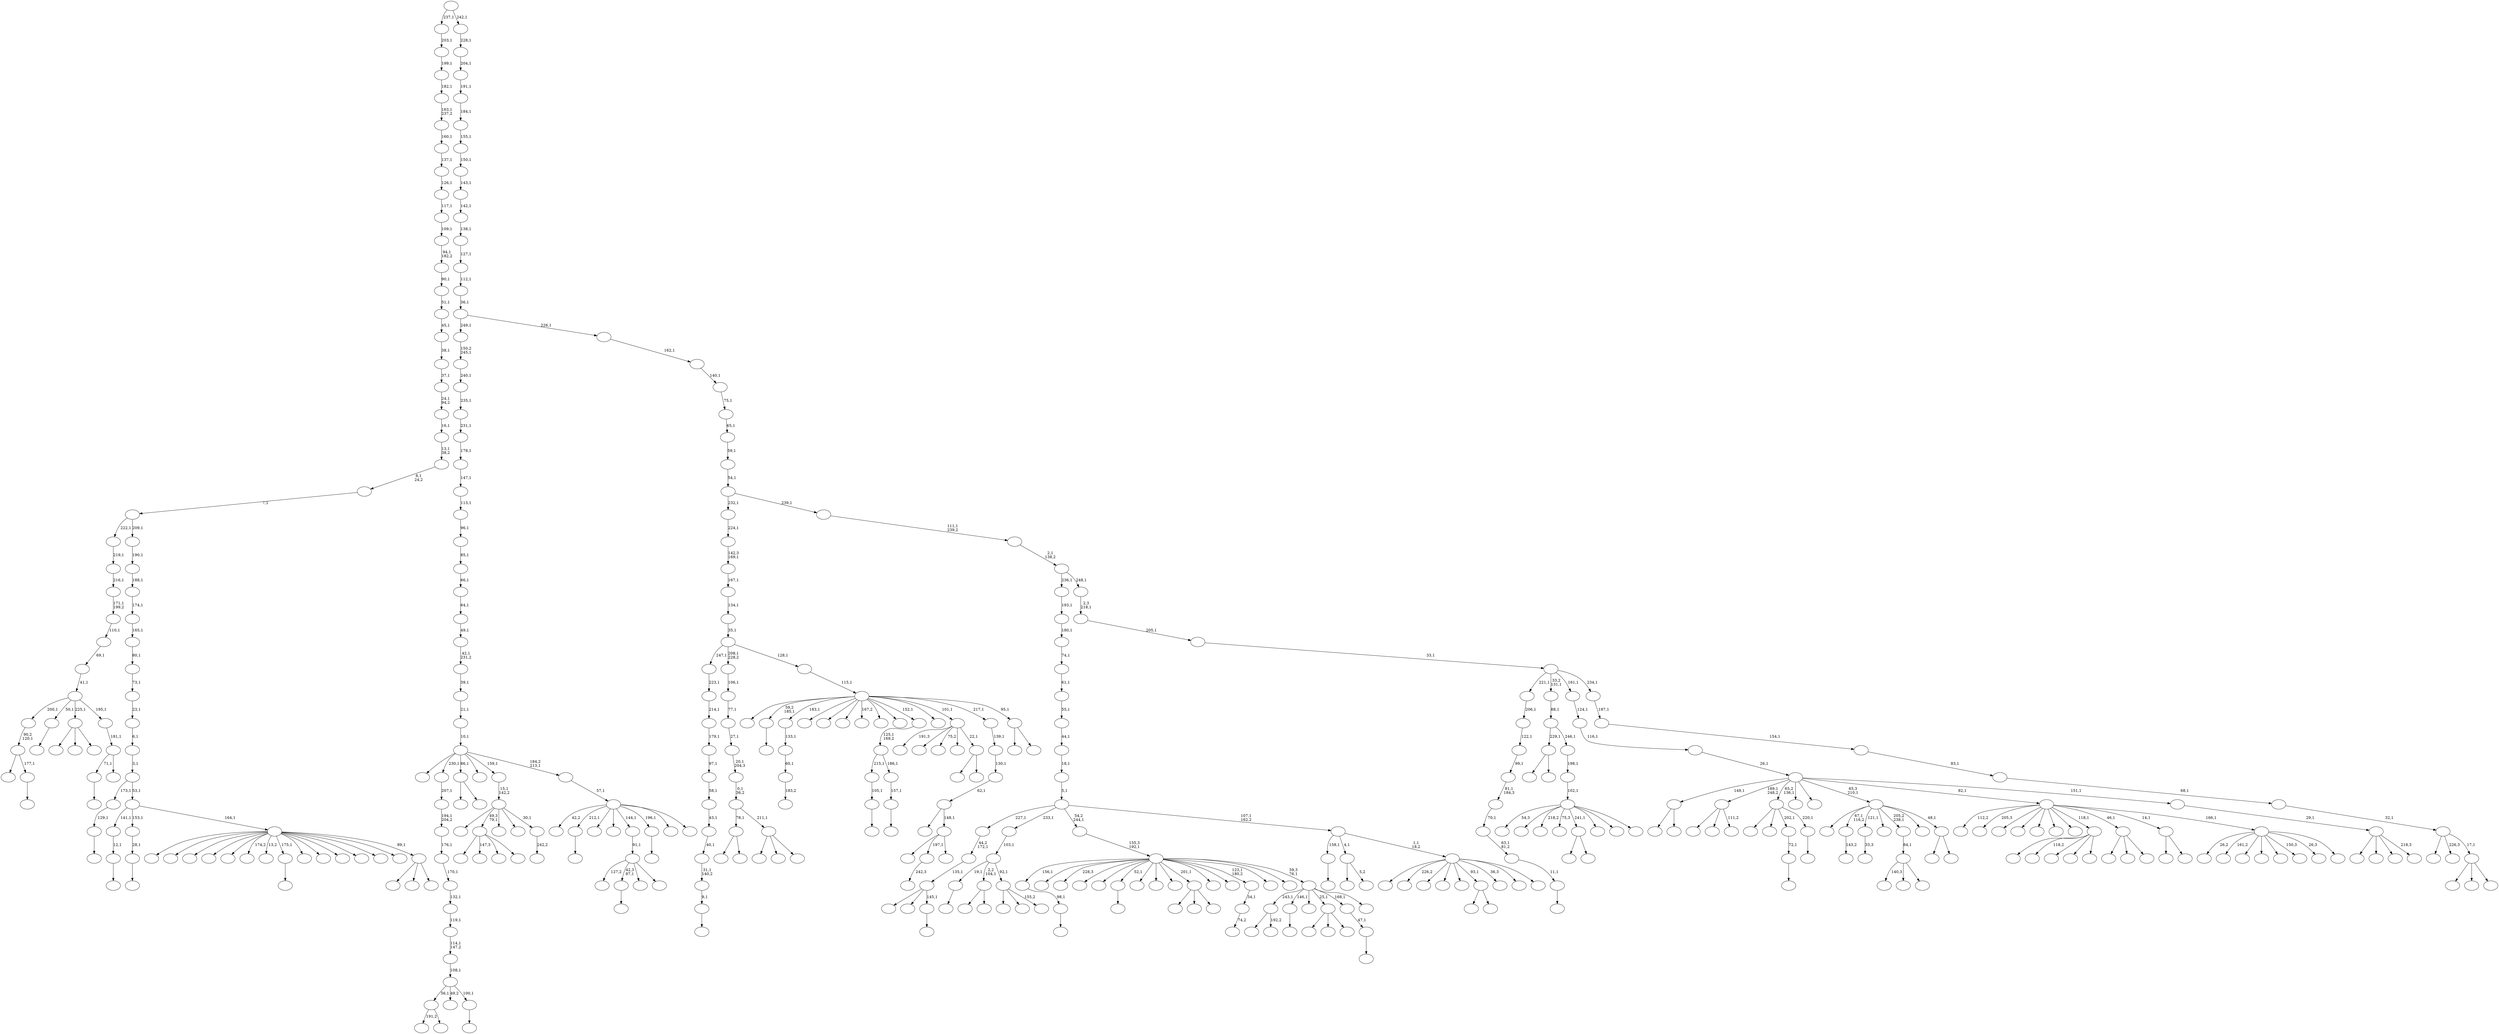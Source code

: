 digraph T {
	450 [label=""]
	449 [label=""]
	448 [label=""]
	447 [label=""]
	446 [label=""]
	445 [label=""]
	444 [label=""]
	443 [label=""]
	442 [label=""]
	441 [label=""]
	440 [label=""]
	439 [label=""]
	438 [label=""]
	437 [label=""]
	436 [label=""]
	435 [label=""]
	434 [label=""]
	433 [label=""]
	432 [label=""]
	431 [label=""]
	430 [label=""]
	429 [label=""]
	428 [label=""]
	427 [label=""]
	426 [label=""]
	425 [label=""]
	424 [label=""]
	423 [label=""]
	422 [label=""]
	421 [label=""]
	420 [label=""]
	419 [label=""]
	418 [label=""]
	417 [label=""]
	416 [label=""]
	415 [label=""]
	414 [label=""]
	413 [label=""]
	412 [label=""]
	411 [label=""]
	410 [label=""]
	409 [label=""]
	408 [label=""]
	407 [label=""]
	406 [label=""]
	405 [label=""]
	404 [label=""]
	403 [label=""]
	402 [label=""]
	401 [label=""]
	400 [label=""]
	399 [label=""]
	398 [label=""]
	397 [label=""]
	396 [label=""]
	395 [label=""]
	394 [label=""]
	393 [label=""]
	392 [label=""]
	391 [label=""]
	390 [label=""]
	389 [label=""]
	388 [label=""]
	387 [label=""]
	386 [label=""]
	385 [label=""]
	384 [label=""]
	383 [label=""]
	382 [label=""]
	381 [label=""]
	380 [label=""]
	379 [label=""]
	378 [label=""]
	377 [label=""]
	376 [label=""]
	375 [label=""]
	374 [label=""]
	373 [label=""]
	372 [label=""]
	371 [label=""]
	370 [label=""]
	369 [label=""]
	368 [label=""]
	367 [label=""]
	366 [label=""]
	365 [label=""]
	364 [label=""]
	363 [label=""]
	362 [label=""]
	361 [label=""]
	360 [label=""]
	359 [label=""]
	358 [label=""]
	357 [label=""]
	356 [label=""]
	355 [label=""]
	354 [label=""]
	353 [label=""]
	352 [label=""]
	351 [label=""]
	350 [label=""]
	349 [label=""]
	348 [label=""]
	347 [label=""]
	346 [label=""]
	345 [label=""]
	344 [label=""]
	343 [label=""]
	342 [label=""]
	341 [label=""]
	340 [label=""]
	339 [label=""]
	338 [label=""]
	337 [label=""]
	336 [label=""]
	335 [label=""]
	334 [label=""]
	333 [label=""]
	332 [label=""]
	331 [label=""]
	330 [label=""]
	329 [label=""]
	328 [label=""]
	327 [label=""]
	326 [label=""]
	325 [label=""]
	324 [label=""]
	323 [label=""]
	322 [label=""]
	321 [label=""]
	320 [label=""]
	319 [label=""]
	318 [label=""]
	317 [label=""]
	316 [label=""]
	315 [label=""]
	314 [label=""]
	313 [label=""]
	312 [label=""]
	311 [label=""]
	310 [label=""]
	309 [label=""]
	308 [label=""]
	307 [label=""]
	306 [label=""]
	305 [label=""]
	304 [label=""]
	303 [label=""]
	302 [label=""]
	301 [label=""]
	300 [label=""]
	299 [label=""]
	298 [label=""]
	297 [label=""]
	296 [label=""]
	295 [label=""]
	294 [label=""]
	293 [label=""]
	292 [label=""]
	291 [label=""]
	290 [label=""]
	289 [label=""]
	288 [label=""]
	287 [label=""]
	286 [label=""]
	285 [label=""]
	284 [label=""]
	283 [label=""]
	282 [label=""]
	281 [label=""]
	280 [label=""]
	279 [label=""]
	278 [label=""]
	277 [label=""]
	276 [label=""]
	275 [label=""]
	274 [label=""]
	273 [label=""]
	272 [label=""]
	271 [label=""]
	270 [label=""]
	269 [label=""]
	268 [label=""]
	267 [label=""]
	266 [label=""]
	265 [label=""]
	264 [label=""]
	263 [label=""]
	262 [label=""]
	261 [label=""]
	260 [label=""]
	259 [label=""]
	258 [label=""]
	257 [label=""]
	256 [label=""]
	255 [label=""]
	254 [label=""]
	253 [label=""]
	252 [label=""]
	251 [label=""]
	250 [label=""]
	249 [label=""]
	248 [label=""]
	247 [label=""]
	246 [label=""]
	245 [label=""]
	244 [label=""]
	243 [label=""]
	242 [label=""]
	241 [label=""]
	240 [label=""]
	239 [label=""]
	238 [label=""]
	237 [label=""]
	236 [label=""]
	235 [label=""]
	234 [label=""]
	233 [label=""]
	232 [label=""]
	231 [label=""]
	230 [label=""]
	229 [label=""]
	228 [label=""]
	227 [label=""]
	226 [label=""]
	225 [label=""]
	224 [label=""]
	223 [label=""]
	222 [label=""]
	221 [label=""]
	220 [label=""]
	219 [label=""]
	218 [label=""]
	217 [label=""]
	216 [label=""]
	215 [label=""]
	214 [label=""]
	213 [label=""]
	212 [label=""]
	211 [label=""]
	210 [label=""]
	209 [label=""]
	208 [label=""]
	207 [label=""]
	206 [label=""]
	205 [label=""]
	204 [label=""]
	203 [label=""]
	202 [label=""]
	201 [label=""]
	200 [label=""]
	199 [label=""]
	198 [label=""]
	197 [label=""]
	196 [label=""]
	195 [label=""]
	194 [label=""]
	193 [label=""]
	192 [label=""]
	191 [label=""]
	190 [label=""]
	189 [label=""]
	188 [label=""]
	187 [label=""]
	186 [label=""]
	185 [label=""]
	184 [label=""]
	183 [label=""]
	182 [label=""]
	181 [label=""]
	180 [label=""]
	179 [label=""]
	178 [label=""]
	177 [label=""]
	176 [label=""]
	175 [label=""]
	174 [label=""]
	173 [label=""]
	172 [label=""]
	171 [label=""]
	170 [label=""]
	169 [label=""]
	168 [label=""]
	167 [label=""]
	166 [label=""]
	165 [label=""]
	164 [label=""]
	163 [label=""]
	162 [label=""]
	161 [label=""]
	160 [label=""]
	159 [label=""]
	158 [label=""]
	157 [label=""]
	156 [label=""]
	155 [label=""]
	154 [label=""]
	153 [label=""]
	152 [label=""]
	151 [label=""]
	150 [label=""]
	149 [label=""]
	148 [label=""]
	147 [label=""]
	146 [label=""]
	145 [label=""]
	144 [label=""]
	143 [label=""]
	142 [label=""]
	141 [label=""]
	140 [label=""]
	139 [label=""]
	138 [label=""]
	137 [label=""]
	136 [label=""]
	135 [label=""]
	134 [label=""]
	133 [label=""]
	132 [label=""]
	131 [label=""]
	130 [label=""]
	129 [label=""]
	128 [label=""]
	127 [label=""]
	126 [label=""]
	125 [label=""]
	124 [label=""]
	123 [label=""]
	122 [label=""]
	121 [label=""]
	120 [label=""]
	119 [label=""]
	118 [label=""]
	117 [label=""]
	116 [label=""]
	115 [label=""]
	114 [label=""]
	113 [label=""]
	112 [label=""]
	111 [label=""]
	110 [label=""]
	109 [label=""]
	108 [label=""]
	107 [label=""]
	106 [label=""]
	105 [label=""]
	104 [label=""]
	103 [label=""]
	102 [label=""]
	101 [label=""]
	100 [label=""]
	99 [label=""]
	98 [label=""]
	97 [label=""]
	96 [label=""]
	95 [label=""]
	94 [label=""]
	93 [label=""]
	92 [label=""]
	91 [label=""]
	90 [label=""]
	89 [label=""]
	88 [label=""]
	87 [label=""]
	86 [label=""]
	85 [label=""]
	84 [label=""]
	83 [label=""]
	82 [label=""]
	81 [label=""]
	80 [label=""]
	79 [label=""]
	78 [label=""]
	77 [label=""]
	76 [label=""]
	75 [label=""]
	74 [label=""]
	73 [label=""]
	72 [label=""]
	71 [label=""]
	70 [label=""]
	69 [label=""]
	68 [label=""]
	67 [label=""]
	66 [label=""]
	65 [label=""]
	64 [label=""]
	63 [label=""]
	62 [label=""]
	61 [label=""]
	60 [label=""]
	59 [label=""]
	58 [label=""]
	57 [label=""]
	56 [label=""]
	55 [label=""]
	54 [label=""]
	53 [label=""]
	52 [label=""]
	51 [label=""]
	50 [label=""]
	49 [label=""]
	48 [label=""]
	47 [label=""]
	46 [label=""]
	45 [label=""]
	44 [label=""]
	43 [label=""]
	42 [label=""]
	41 [label=""]
	40 [label=""]
	39 [label=""]
	38 [label=""]
	37 [label=""]
	36 [label=""]
	35 [label=""]
	34 [label=""]
	33 [label=""]
	32 [label=""]
	31 [label=""]
	30 [label=""]
	29 [label=""]
	28 [label=""]
	27 [label=""]
	26 [label=""]
	25 [label=""]
	24 [label=""]
	23 [label=""]
	22 [label=""]
	21 [label=""]
	20 [label=""]
	19 [label=""]
	18 [label=""]
	17 [label=""]
	16 [label=""]
	15 [label=""]
	14 [label=""]
	13 [label=""]
	12 [label=""]
	11 [label=""]
	10 [label=""]
	9 [label=""]
	8 [label=""]
	7 [label=""]
	6 [label=""]
	5 [label=""]
	4 [label=""]
	3 [label=""]
	2 [label=""]
	1 [label=""]
	0 [label=""]
	449 -> 450 [label=""]
	448 -> 449 [label="98,1"]
	436 -> 437 [label=""]
	434 -> 435 [label=""]
	429 -> 438 [label=""]
	429 -> 430 [label=""]
	409 -> 410 [label=""]
	407 -> 408 [label=""]
	406 -> 407 [label="9,1"]
	405 -> 406 [label="31,1\n140,2"]
	404 -> 405 [label="40,1"]
	403 -> 404 [label="43,1"]
	402 -> 403 [label="58,1"]
	401 -> 402 [label="97,1"]
	400 -> 401 [label="179,1"]
	399 -> 400 [label="214,1"]
	398 -> 399 [label="223,1"]
	387 -> 388 [label=""]
	385 -> 386 [label="183,2"]
	384 -> 385 [label="60,1"]
	383 -> 384 [label="133,1"]
	381 -> 382 [label=""]
	380 -> 427 [label=""]
	380 -> 424 [label=""]
	380 -> 381 [label="145,1"]
	379 -> 380 [label="135,1"]
	378 -> 379 [label="44,2\n172,1"]
	376 -> 377 [label=""]
	370 -> 371 [label=""]
	369 -> 370 [label="105,1"]
	362 -> 414 [label="191,2"]
	362 -> 363 [label=""]
	349 -> 425 [label=""]
	349 -> 394 [label=""]
	349 -> 350 [label="111,2"]
	342 -> 343 [label=""]
	341 -> 362 [label="56,1"]
	341 -> 358 [label="49,2"]
	341 -> 342 [label="100,1"]
	340 -> 341 [label="108,1"]
	339 -> 340 [label="114,1\n147,2"]
	338 -> 339 [label="119,1"]
	337 -> 338 [label="132,1"]
	336 -> 337 [label="170,1"]
	335 -> 336 [label="176,1"]
	334 -> 335 [label="194,1\n204,2"]
	333 -> 334 [label="207,1"]
	328 -> 329 [label="143,2"]
	318 -> 319 [label=""]
	316 -> 317 [label=""]
	311 -> 444 [label=""]
	311 -> 391 [label="147,3"]
	311 -> 354 [label=""]
	311 -> 312 [label=""]
	306 -> 307 [label=""]
	305 -> 306 [label="12,1"]
	300 -> 301 [label=""]
	299 -> 300 [label="129,1"]
	296 -> 297 [label=""]
	295 -> 296 [label="72,1"]
	293 -> 294 [label=""]
	290 -> 291 [label="33,3"]
	287 -> 322 [label=""]
	287 -> 288 [label=""]
	285 -> 428 [label=""]
	285 -> 286 [label="192,2"]
	282 -> 283 [label=""]
	281 -> 355 [label=""]
	281 -> 282 [label="177,1"]
	280 -> 281 [label="90,2\n120,1"]
	278 -> 279 [label=""]
	275 -> 276 [label=""]
	274 -> 442 [label=""]
	274 -> 345 [label=""]
	274 -> 295 [label="202,1"]
	274 -> 275 [label="220,1"]
	262 -> 263 [label=""]
	261 -> 262 [label="11,1"]
	260 -> 261 [label="63,1\n81,2"]
	259 -> 260 [label="70,1"]
	258 -> 259 [label="81,1\n184,3"]
	257 -> 258 [label="99,1"]
	256 -> 257 [label="122,1"]
	255 -> 256 [label="206,1"]
	250 -> 389 [label=""]
	250 -> 253 [label=""]
	250 -> 251 [label=""]
	248 -> 249 [label=""]
	244 -> 433 [label="127,2"]
	244 -> 316 [label="42,3\n87,1"]
	244 -> 303 [label=""]
	244 -> 245 [label=""]
	243 -> 244 [label="91,1"]
	241 -> 242 [label=""]
	240 -> 241 [label="157,1"]
	239 -> 369 [label="215,1"]
	239 -> 240 [label="186,1"]
	238 -> 239 [label="125,1\n169,2"]
	236 -> 367 [label=""]
	236 -> 237 [label=""]
	226 -> 413 [label=""]
	226 -> 227 [label=""]
	224 -> 332 [label=""]
	224 -> 325 [label="118,2"]
	224 -> 273 [label=""]
	224 -> 228 [label=""]
	224 -> 225 [label=""]
	220 -> 431 [label=""]
	220 -> 330 [label=""]
	220 -> 221 [label=""]
	218 -> 390 [label=""]
	218 -> 219 [label=""]
	215 -> 267 [label=""]
	215 -> 233 [label=""]
	215 -> 216 [label=""]
	213 -> 324 [label=""]
	213 -> 214 [label=""]
	211 -> 313 [label=""]
	211 -> 212 [label=""]
	209 -> 445 [label=""]
	209 -> 432 [label=""]
	209 -> 210 [label=""]
	207 -> 208 [label=""]
	206 -> 207 [label="28,1"]
	203 -> 373 [label=""]
	203 -> 204 [label="5,2"]
	201 -> 202 [label=""]
	200 -> 201 [label="47,1"]
	198 -> 199 [label="74,2"]
	197 -> 198 [label="34,1"]
	190 -> 326 [label="140,3"]
	190 -> 205 [label=""]
	190 -> 191 [label=""]
	189 -> 190 [label="84,1"]
	187 -> 374 [label=""]
	187 -> 308 [label=""]
	187 -> 188 [label=""]
	186 -> 226 [label="78,1"]
	186 -> 187 [label="211,1"]
	185 -> 186 [label="0,1\n36,2"]
	184 -> 185 [label="20,1\n204,3"]
	183 -> 184 [label="27,1"]
	182 -> 183 [label="77,1"]
	181 -> 182 [label="106,1"]
	175 -> 176 [label="242,2"]
	174 -> 393 [label=""]
	174 -> 311 [label="49,3\n79,1"]
	174 -> 277 [label=""]
	174 -> 272 [label=""]
	174 -> 175 [label="30,1"]
	173 -> 174 [label="15,1\n142,2"]
	171 -> 268 [label=""]
	171 -> 172 [label=""]
	167 -> 168 [label=""]
	163 -> 164 [label="242,3"]
	160 -> 409 [label="71,1"]
	160 -> 161 [label=""]
	159 -> 160 [label="181,1"]
	158 -> 280 [label="200,1"]
	158 -> 248 [label="50,1"]
	158 -> 220 [label="225,1"]
	158 -> 159 [label="195,1"]
	157 -> 158 [label="41,1"]
	156 -> 157 [label="69,1"]
	155 -> 156 [label="110,1"]
	154 -> 155 [label="171,1\n199,2"]
	153 -> 154 [label="216,1"]
	152 -> 153 [label="219,1"]
	150 -> 352 [label=""]
	150 -> 270 [label=""]
	150 -> 151 [label="155,2"]
	149 -> 436 [label="19,1"]
	149 -> 211 [label="2,2\n104,1"]
	149 -> 150 [label="92,1"]
	148 -> 149 [label="103,1"]
	146 -> 392 [label=""]
	146 -> 147 [label=""]
	145 -> 420 [label="191,3"]
	145 -> 353 [label=""]
	145 -> 252 [label="75,2"]
	145 -> 230 [label=""]
	145 -> 146 [label="22,1"]
	142 -> 447 [label=""]
	142 -> 163 [label="197,1"]
	142 -> 143 [label=""]
	141 -> 351 [label=""]
	141 -> 142 [label="148,1"]
	140 -> 141 [label="62,1"]
	139 -> 140 [label="130,1"]
	138 -> 139 [label="139,1"]
	136 -> 269 [label=""]
	136 -> 137 [label=""]
	135 -> 365 [label=""]
	135 -> 328 [label="67,1\n116,2"]
	135 -> 290 [label="121,1"]
	135 -> 196 [label=""]
	135 -> 189 [label="205,2\n238,1"]
	135 -> 178 [label=""]
	135 -> 136 [label="48,1"]
	132 -> 285 [label="243,1"]
	132 -> 278 [label="146,1"]
	132 -> 264 [label=""]
	132 -> 209 [label="25,1"]
	132 -> 200 [label="168,1"]
	132 -> 133 [label=""]
	131 -> 448 [label="156,1"]
	131 -> 426 [label=""]
	131 -> 423 [label="228,3"]
	131 -> 360 [label=""]
	131 -> 344 [label=""]
	131 -> 318 [label="52,1"]
	131 -> 304 [label=""]
	131 -> 284 [label=""]
	131 -> 266 [label=""]
	131 -> 250 [label="201,1"]
	131 -> 247 [label=""]
	131 -> 217 [label=""]
	131 -> 197 [label="123,1\n180,2"]
	131 -> 180 [label=""]
	131 -> 166 [label=""]
	131 -> 132 [label="59,3\n76,1"]
	130 -> 131 [label="155,3\n192,1"]
	128 -> 421 [label="54,3"]
	128 -> 419 [label=""]
	128 -> 417 [label="218,2"]
	128 -> 302 [label="75,3"]
	128 -> 287 [label="241,1"]
	128 -> 193 [label=""]
	128 -> 169 [label=""]
	128 -> 129 [label=""]
	127 -> 128 [label="102,1"]
	126 -> 127 [label="198,1"]
	125 -> 218 [label="229,1"]
	125 -> 126 [label="246,1"]
	124 -> 125 [label="88,1"]
	122 -> 357 [label=""]
	122 -> 321 [label="226,2"]
	122 -> 320 [label=""]
	122 -> 232 [label=""]
	122 -> 229 [label=""]
	122 -> 171 [label="93,1"]
	122 -> 162 [label="36,3"]
	122 -> 144 [label=""]
	122 -> 123 [label=""]
	121 -> 434 [label="158,1"]
	121 -> 203 [label="4,1"]
	121 -> 122 [label="1,1\n18,2"]
	120 -> 378 [label="227,1"]
	120 -> 148 [label="233,1"]
	120 -> 130 [label="54,2\n244,1"]
	120 -> 121 [label="107,1\n162,2"]
	119 -> 120 [label="5,1"]
	118 -> 119 [label="18,1"]
	117 -> 118 [label="44,1"]
	116 -> 117 [label="55,1"]
	115 -> 116 [label="61,1"]
	114 -> 115 [label="74,1"]
	113 -> 114 [label="180,1"]
	112 -> 113 [label="193,1"]
	110 -> 375 [label=""]
	110 -> 111 [label=""]
	109 -> 446 [label=""]
	109 -> 387 [label="59,2\n185,1"]
	109 -> 383 [label="183,1"]
	109 -> 368 [label=""]
	109 -> 364 [label=""]
	109 -> 361 [label=""]
	109 -> 347 [label="167,2"]
	109 -> 346 [label=""]
	109 -> 309 [label=""]
	109 -> 238 [label="152,1"]
	109 -> 223 [label=""]
	109 -> 145 [label="101,1"]
	109 -> 138 [label="217,1"]
	109 -> 110 [label="95,1"]
	108 -> 109 [label="115,1"]
	107 -> 398 [label="247,1"]
	107 -> 181 [label="208,1\n228,2"]
	107 -> 108 [label="128,1"]
	106 -> 107 [label="35,1"]
	105 -> 106 [label="134,1"]
	104 -> 105 [label="167,1"]
	103 -> 104 [label="142,3\n169,1"]
	102 -> 103 [label="224,1"]
	99 -> 422 [label="42,2"]
	99 -> 376 [label="212,1"]
	99 -> 372 [label=""]
	99 -> 292 [label=""]
	99 -> 243 [label="144,1"]
	99 -> 167 [label="196,1"]
	99 -> 101 [label=""]
	99 -> 100 [label=""]
	98 -> 99 [label="57,1"]
	97 -> 395 [label=""]
	97 -> 333 [label="230,1"]
	97 -> 236 [label="86,1"]
	97 -> 179 [label=""]
	97 -> 173 [label="159,1"]
	97 -> 98 [label="184,2\n213,1"]
	96 -> 97 [label="10,1"]
	95 -> 96 [label="21,1"]
	94 -> 95 [label="39,1"]
	93 -> 94 [label="42,1\n231,2"]
	92 -> 93 [label="49,1"]
	91 -> 92 [label="64,1"]
	90 -> 91 [label="66,1"]
	89 -> 90 [label="85,1"]
	88 -> 89 [label="96,1"]
	87 -> 88 [label="113,1"]
	86 -> 87 [label="147,1"]
	85 -> 86 [label="178,1"]
	84 -> 85 [label="231,1"]
	83 -> 84 [label="235,1"]
	82 -> 83 [label="240,1"]
	81 -> 82 [label="150,2\n245,1"]
	79 -> 415 [label="26,2"]
	79 -> 366 [label="161,2"]
	79 -> 265 [label=""]
	79 -> 222 [label=""]
	79 -> 195 [label=""]
	79 -> 177 [label="150,3"]
	79 -> 134 [label="26,3"]
	79 -> 80 [label=""]
	78 -> 443 [label="112,2"]
	78 -> 441 [label="205,3"]
	78 -> 412 [label=""]
	78 -> 359 [label=""]
	78 -> 356 [label=""]
	78 -> 323 [label=""]
	78 -> 310 [label=""]
	78 -> 224 [label="118,1"]
	78 -> 215 [label="46,1"]
	78 -> 213 [label="14,1"]
	78 -> 79 [label="166,1"]
	76 -> 315 [label=""]
	76 -> 298 [label=""]
	76 -> 77 [label=""]
	75 -> 440 [label=""]
	75 -> 418 [label=""]
	75 -> 397 [label=""]
	75 -> 396 [label=""]
	75 -> 331 [label=""]
	75 -> 327 [label="174,2"]
	75 -> 314 [label="13,2"]
	75 -> 293 [label="175,1"]
	75 -> 246 [label=""]
	75 -> 235 [label=""]
	75 -> 234 [label=""]
	75 -> 231 [label=""]
	75 -> 194 [label=""]
	75 -> 170 [label=""]
	75 -> 76 [label="89,1"]
	74 -> 305 [label="141,1"]
	74 -> 206 [label="153,1"]
	74 -> 75 [label="164,1"]
	73 -> 299 [label="173,1"]
	73 -> 74 [label="53,1"]
	72 -> 73 [label="3,1"]
	71 -> 72 [label="6,1"]
	70 -> 71 [label="23,1"]
	69 -> 70 [label="73,1"]
	68 -> 69 [label="80,1"]
	67 -> 68 [label="165,1"]
	66 -> 67 [label="174,1"]
	65 -> 66 [label="188,1"]
	64 -> 65 [label="190,1"]
	63 -> 152 [label="222,1"]
	63 -> 64 [label="209,1"]
	62 -> 63 [label="7,1"]
	61 -> 62 [label="8,1\n24,2"]
	60 -> 61 [label="13,1\n38,2"]
	59 -> 60 [label="16,1"]
	58 -> 59 [label="24,1\n94,2"]
	57 -> 58 [label="37,1"]
	56 -> 57 [label="38,1"]
	55 -> 56 [label="45,1"]
	54 -> 55 [label="51,1"]
	53 -> 54 [label="90,1"]
	52 -> 53 [label="94,1\n182,2"]
	51 -> 52 [label="109,1"]
	50 -> 51 [label="117,1"]
	49 -> 50 [label="126,1"]
	48 -> 49 [label="137,1"]
	47 -> 48 [label="160,1"]
	46 -> 47 [label="163,1\n237,2"]
	45 -> 46 [label="182,1"]
	44 -> 45 [label="199,1"]
	43 -> 44 [label="203,1"]
	41 -> 411 [label=""]
	41 -> 348 [label=""]
	41 -> 192 [label=""]
	41 -> 42 [label="218,3"]
	40 -> 41 [label="29,1"]
	39 -> 429 [label="149,1"]
	39 -> 349 [label="189,1\n248,2"]
	39 -> 274 [label="65,2\n136,1"]
	39 -> 271 [label=""]
	39 -> 165 [label=""]
	39 -> 135 [label="65,3\n210,1"]
	39 -> 78 [label="82,1"]
	39 -> 40 [label="151,1"]
	38 -> 39 [label="26,1"]
	37 -> 38 [label="116,1"]
	36 -> 37 [label="124,1"]
	34 -> 439 [label=""]
	34 -> 254 [label=""]
	34 -> 35 [label=""]
	33 -> 416 [label=""]
	33 -> 289 [label="226,3"]
	33 -> 34 [label="17,1"]
	32 -> 33 [label="32,1"]
	31 -> 32 [label="68,1"]
	30 -> 31 [label="83,1"]
	29 -> 30 [label="154,1"]
	28 -> 29 [label="187,1"]
	27 -> 255 [label="221,1"]
	27 -> 124 [label="33,2\n131,1"]
	27 -> 36 [label="161,1"]
	27 -> 28 [label="234,1"]
	26 -> 27 [label="33,1"]
	25 -> 26 [label="205,1"]
	24 -> 25 [label="2,3\n218,1"]
	23 -> 112 [label="236,1"]
	23 -> 24 [label="248,1"]
	22 -> 23 [label="2,1\n138,2"]
	21 -> 22 [label="111,1\n239,2"]
	20 -> 102 [label="232,1"]
	20 -> 21 [label="239,1"]
	19 -> 20 [label="54,1"]
	18 -> 19 [label="59,1"]
	17 -> 18 [label="65,1"]
	16 -> 17 [label="75,1"]
	15 -> 16 [label="140,1"]
	14 -> 15 [label="162,1"]
	13 -> 81 [label="249,1"]
	13 -> 14 [label="226,1"]
	12 -> 13 [label="36,1"]
	11 -> 12 [label="112,1"]
	10 -> 11 [label="127,1"]
	9 -> 10 [label="138,1"]
	8 -> 9 [label="142,1"]
	7 -> 8 [label="143,1"]
	6 -> 7 [label="150,1"]
	5 -> 6 [label="155,1"]
	4 -> 5 [label="184,1"]
	3 -> 4 [label="191,1"]
	2 -> 3 [label="204,1"]
	1 -> 2 [label="228,1"]
	0 -> 43 [label="237,1"]
	0 -> 1 [label="242,1"]
}

